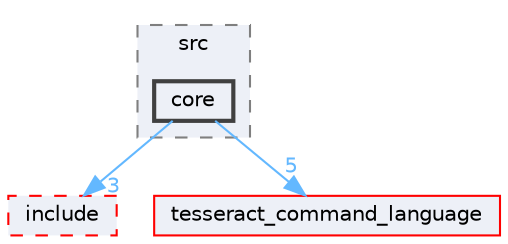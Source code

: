 digraph "tesseract_motion_planners/core/src/core"
{
 // LATEX_PDF_SIZE
  bgcolor="transparent";
  edge [fontname=Helvetica,fontsize=10,labelfontname=Helvetica,labelfontsize=10];
  node [fontname=Helvetica,fontsize=10,shape=box,height=0.2,width=0.4];
  compound=true
  subgraph clusterdir_5f345c70c6628d517ad39b7fa6f27cf0 {
    graph [ bgcolor="#edf0f7", pencolor="grey50", label="src", fontname=Helvetica,fontsize=10 style="filled,dashed", URL="dir_5f345c70c6628d517ad39b7fa6f27cf0.html",tooltip=""]
  dir_f3ff3fd2816605ec08eb00609310ad6a [label="core", fillcolor="#edf0f7", color="grey25", style="filled,bold", URL="dir_f3ff3fd2816605ec08eb00609310ad6a.html",tooltip=""];
  }
  dir_d1e60de41e683bed0b92ca30d9c9d9c7 [label="include", fillcolor="#edf0f7", color="red", style="filled,dashed", URL="dir_d1e60de41e683bed0b92ca30d9c9d9c7.html",tooltip=""];
  dir_fa47c2fa9b13a12fc195f1b83854b816 [label="tesseract_command_language", fillcolor="#edf0f7", color="red", style="filled", URL="dir_fa47c2fa9b13a12fc195f1b83854b816.html",tooltip=""];
  dir_f3ff3fd2816605ec08eb00609310ad6a->dir_d1e60de41e683bed0b92ca30d9c9d9c7 [headlabel="3", labeldistance=1.5 headhref="dir_000002_000010.html" color="steelblue1" fontcolor="steelblue1"];
  dir_f3ff3fd2816605ec08eb00609310ad6a->dir_fa47c2fa9b13a12fc195f1b83854b816 [headlabel="5", labeldistance=1.5 headhref="dir_000002_000048.html" color="steelblue1" fontcolor="steelblue1"];
}
